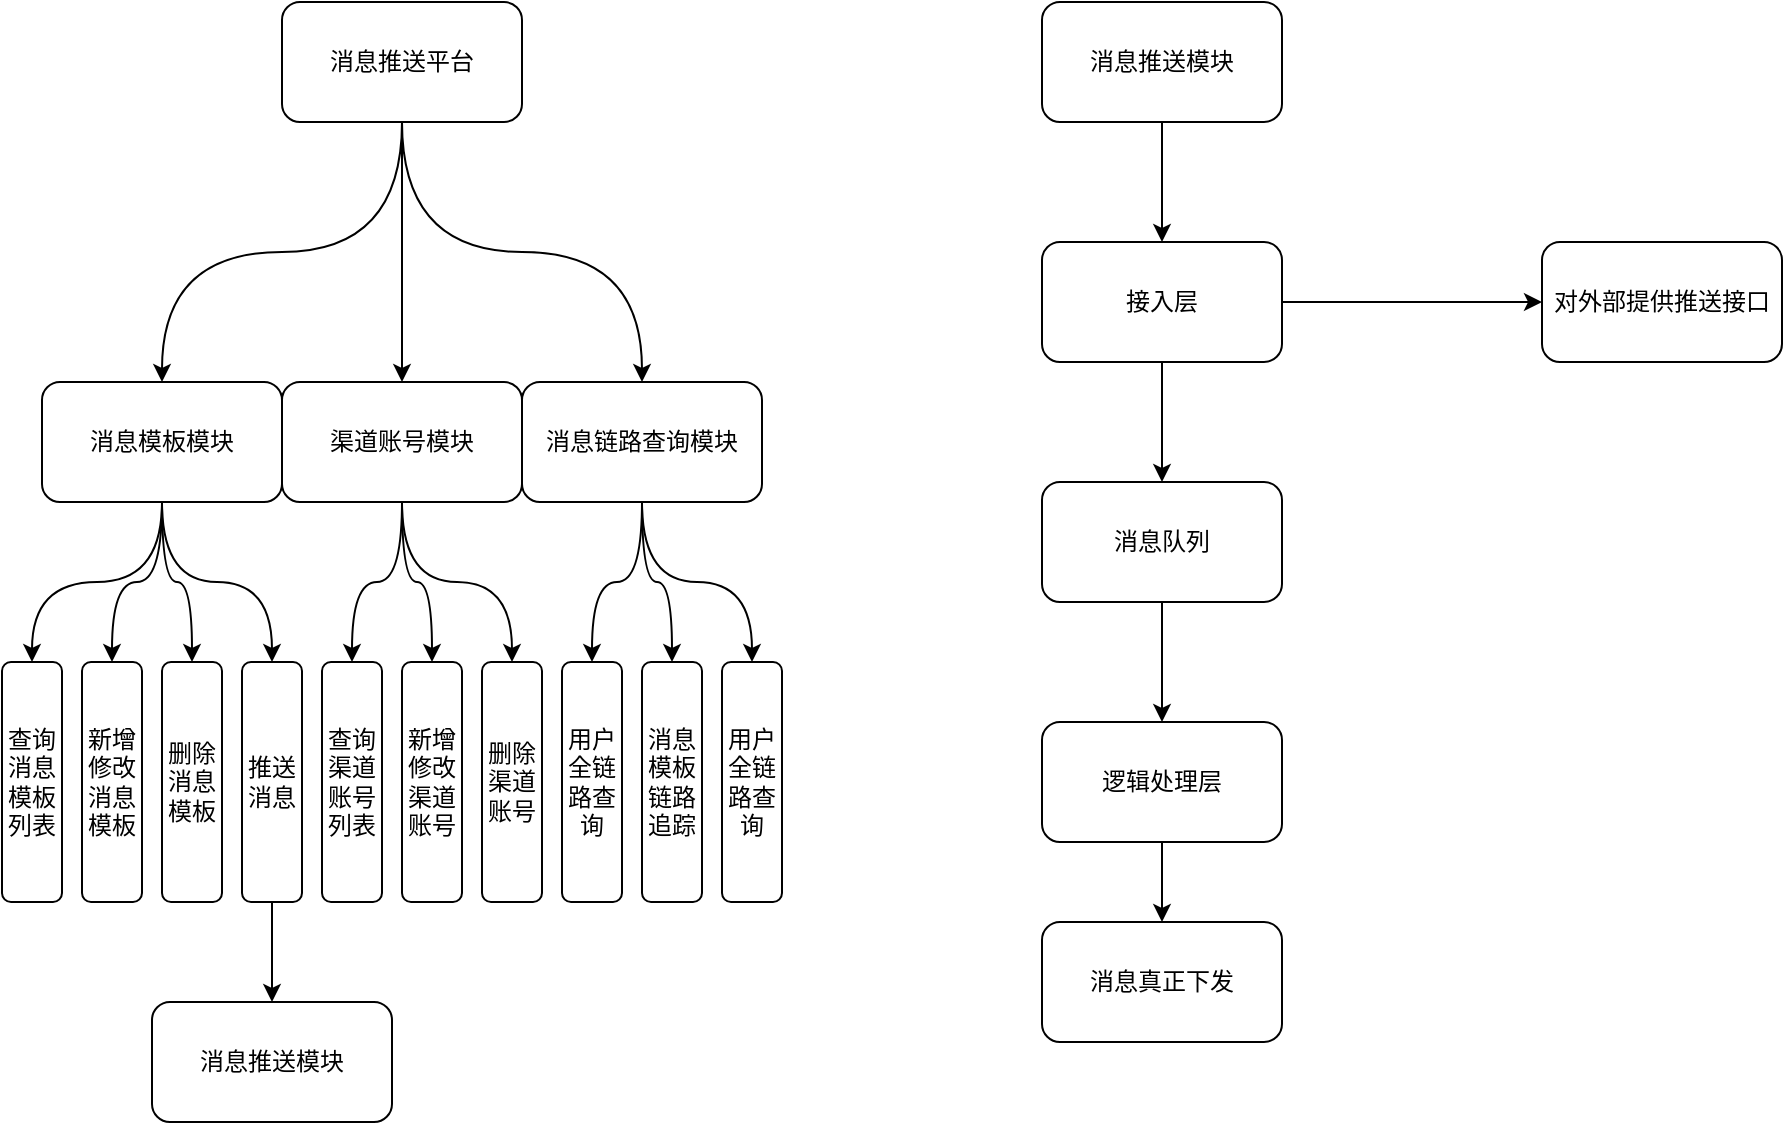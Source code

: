 <mxfile version="21.3.0" type="github">
  <diagram name="第 1 页" id="jk-R8cC18qzZbHOJqEW3">
    <mxGraphModel dx="1395" dy="927" grid="1" gridSize="10" guides="1" tooltips="1" connect="1" arrows="1" fold="1" page="1" pageScale="1" pageWidth="1169" pageHeight="827" math="0" shadow="0">
      <root>
        <mxCell id="0" />
        <mxCell id="1" parent="0" />
        <mxCell id="RGTXVKNauoMagb4iy2KB-5" style="edgeStyle=orthogonalEdgeStyle;orthogonalLoop=1;jettySize=auto;html=1;entryX=0.5;entryY=0;entryDx=0;entryDy=0;curved=1;" edge="1" parent="1" source="RGTXVKNauoMagb4iy2KB-4" target="RGTXVKNauoMagb4iy2KB-6">
          <mxGeometry relative="1" as="geometry">
            <mxPoint x="380" y="210" as="targetPoint" />
          </mxGeometry>
        </mxCell>
        <mxCell id="RGTXVKNauoMagb4iy2KB-7" style="edgeStyle=orthogonalEdgeStyle;orthogonalLoop=1;jettySize=auto;html=1;entryX=0.5;entryY=0;entryDx=0;entryDy=0;curved=1;" edge="1" parent="1" source="RGTXVKNauoMagb4iy2KB-4" target="RGTXVKNauoMagb4iy2KB-8">
          <mxGeometry relative="1" as="geometry">
            <mxPoint x="380" y="240" as="targetPoint" />
          </mxGeometry>
        </mxCell>
        <mxCell id="RGTXVKNauoMagb4iy2KB-10" style="edgeStyle=orthogonalEdgeStyle;orthogonalLoop=1;jettySize=auto;html=1;entryX=0.5;entryY=0;entryDx=0;entryDy=0;curved=1;" edge="1" parent="1" source="RGTXVKNauoMagb4iy2KB-4" target="RGTXVKNauoMagb4iy2KB-11">
          <mxGeometry relative="1" as="geometry">
            <mxPoint x="420" y="280" as="targetPoint" />
          </mxGeometry>
        </mxCell>
        <mxCell id="RGTXVKNauoMagb4iy2KB-4" value="消息推送平台" style="rounded=1;whiteSpace=wrap;html=1;" vertex="1" parent="1">
          <mxGeometry x="320" y="60" width="120" height="60" as="geometry" />
        </mxCell>
        <mxCell id="RGTXVKNauoMagb4iy2KB-12" style="edgeStyle=orthogonalEdgeStyle;orthogonalLoop=1;jettySize=auto;html=1;entryX=0.5;entryY=0;entryDx=0;entryDy=0;curved=1;" edge="1" parent="1" source="RGTXVKNauoMagb4iy2KB-6" target="RGTXVKNauoMagb4iy2KB-13">
          <mxGeometry relative="1" as="geometry">
            <mxPoint x="200" y="410" as="targetPoint" />
          </mxGeometry>
        </mxCell>
        <mxCell id="RGTXVKNauoMagb4iy2KB-14" style="edgeStyle=orthogonalEdgeStyle;orthogonalLoop=1;jettySize=auto;html=1;entryX=0.5;entryY=0;entryDx=0;entryDy=0;curved=1;" edge="1" parent="1" source="RGTXVKNauoMagb4iy2KB-6" target="RGTXVKNauoMagb4iy2KB-15">
          <mxGeometry relative="1" as="geometry">
            <mxPoint x="260" y="390" as="targetPoint" />
          </mxGeometry>
        </mxCell>
        <mxCell id="RGTXVKNauoMagb4iy2KB-18" style="edgeStyle=orthogonalEdgeStyle;orthogonalLoop=1;jettySize=auto;html=1;entryX=0.5;entryY=0;entryDx=0;entryDy=0;curved=1;" edge="1" parent="1" source="RGTXVKNauoMagb4iy2KB-6" target="RGTXVKNauoMagb4iy2KB-16">
          <mxGeometry relative="1" as="geometry" />
        </mxCell>
        <mxCell id="RGTXVKNauoMagb4iy2KB-19" style="edgeStyle=orthogonalEdgeStyle;orthogonalLoop=1;jettySize=auto;html=1;entryX=0.5;entryY=0;entryDx=0;entryDy=0;curved=1;" edge="1" parent="1" source="RGTXVKNauoMagb4iy2KB-6" target="RGTXVKNauoMagb4iy2KB-17">
          <mxGeometry relative="1" as="geometry" />
        </mxCell>
        <mxCell id="RGTXVKNauoMagb4iy2KB-6" value="消息模板模块" style="rounded=1;whiteSpace=wrap;html=1;" vertex="1" parent="1">
          <mxGeometry x="200" y="250" width="120" height="60" as="geometry" />
        </mxCell>
        <mxCell id="RGTXVKNauoMagb4iy2KB-8" value="渠道账号模块" style="rounded=1;whiteSpace=wrap;html=1;" vertex="1" parent="1">
          <mxGeometry x="320" y="250" width="120" height="60" as="geometry" />
        </mxCell>
        <mxCell id="RGTXVKNauoMagb4iy2KB-31" style="edgeStyle=orthogonalEdgeStyle;orthogonalLoop=1;jettySize=auto;html=1;entryX=0.5;entryY=0;entryDx=0;entryDy=0;curved=1;" edge="1" parent="1" source="RGTXVKNauoMagb4iy2KB-11" target="RGTXVKNauoMagb4iy2KB-34">
          <mxGeometry relative="1" as="geometry">
            <mxPoint x="470" y="390" as="targetPoint" />
          </mxGeometry>
        </mxCell>
        <mxCell id="RGTXVKNauoMagb4iy2KB-32" style="edgeStyle=orthogonalEdgeStyle;orthogonalLoop=1;jettySize=auto;html=1;entryX=0.5;entryY=0;entryDx=0;entryDy=0;curved=1;" edge="1" parent="1" source="RGTXVKNauoMagb4iy2KB-11" target="RGTXVKNauoMagb4iy2KB-35">
          <mxGeometry relative="1" as="geometry">
            <mxPoint x="510" y="390" as="targetPoint" />
          </mxGeometry>
        </mxCell>
        <mxCell id="RGTXVKNauoMagb4iy2KB-33" style="edgeStyle=orthogonalEdgeStyle;orthogonalLoop=1;jettySize=auto;html=1;entryX=0.5;entryY=0;entryDx=0;entryDy=0;curved=1;" edge="1" parent="1" source="RGTXVKNauoMagb4iy2KB-11" target="RGTXVKNauoMagb4iy2KB-36">
          <mxGeometry relative="1" as="geometry">
            <mxPoint x="550" y="390" as="targetPoint" />
          </mxGeometry>
        </mxCell>
        <mxCell id="RGTXVKNauoMagb4iy2KB-11" value="消息链路查询模块" style="rounded=1;whiteSpace=wrap;html=1;" vertex="1" parent="1">
          <mxGeometry x="440" y="250" width="120" height="60" as="geometry" />
        </mxCell>
        <mxCell id="RGTXVKNauoMagb4iy2KB-13" value="查询消息模板列表" style="rounded=1;whiteSpace=wrap;html=1;" vertex="1" parent="1">
          <mxGeometry x="180" y="390" width="30" height="120" as="geometry" />
        </mxCell>
        <mxCell id="RGTXVKNauoMagb4iy2KB-15" value="新增修改消息模板" style="rounded=1;whiteSpace=wrap;html=1;" vertex="1" parent="1">
          <mxGeometry x="220" y="390" width="30" height="120" as="geometry" />
        </mxCell>
        <mxCell id="RGTXVKNauoMagb4iy2KB-16" value="删除消息模板" style="rounded=1;whiteSpace=wrap;html=1;" vertex="1" parent="1">
          <mxGeometry x="260" y="390" width="30" height="120" as="geometry" />
        </mxCell>
        <mxCell id="RGTXVKNauoMagb4iy2KB-29" style="edgeStyle=orthogonalEdgeStyle;rounded=0;orthogonalLoop=1;jettySize=auto;html=1;entryX=0.5;entryY=0;entryDx=0;entryDy=0;" edge="1" parent="1" source="RGTXVKNauoMagb4iy2KB-17" target="RGTXVKNauoMagb4iy2KB-30">
          <mxGeometry relative="1" as="geometry">
            <mxPoint x="315" y="620" as="targetPoint" />
          </mxGeometry>
        </mxCell>
        <mxCell id="RGTXVKNauoMagb4iy2KB-17" value="推送消息" style="rounded=1;whiteSpace=wrap;html=1;" vertex="1" parent="1">
          <mxGeometry x="300" y="390" width="30" height="120" as="geometry" />
        </mxCell>
        <mxCell id="RGTXVKNauoMagb4iy2KB-21" style="edgeStyle=orthogonalEdgeStyle;orthogonalLoop=1;jettySize=auto;html=1;entryX=0.5;entryY=0;entryDx=0;entryDy=0;curved=1;exitX=0.5;exitY=1;exitDx=0;exitDy=0;" edge="1" parent="1" target="RGTXVKNauoMagb4iy2KB-25" source="RGTXVKNauoMagb4iy2KB-8">
          <mxGeometry relative="1" as="geometry">
            <mxPoint x="380" y="460" as="targetPoint" />
            <mxPoint x="440" y="360" as="sourcePoint" />
          </mxGeometry>
        </mxCell>
        <mxCell id="RGTXVKNauoMagb4iy2KB-22" style="edgeStyle=orthogonalEdgeStyle;orthogonalLoop=1;jettySize=auto;html=1;entryX=0.5;entryY=0;entryDx=0;entryDy=0;curved=1;exitX=0.5;exitY=1;exitDx=0;exitDy=0;" edge="1" parent="1" target="RGTXVKNauoMagb4iy2KB-26" source="RGTXVKNauoMagb4iy2KB-8">
          <mxGeometry relative="1" as="geometry">
            <mxPoint x="440" y="440" as="targetPoint" />
            <mxPoint x="440" y="360" as="sourcePoint" />
          </mxGeometry>
        </mxCell>
        <mxCell id="RGTXVKNauoMagb4iy2KB-23" style="edgeStyle=orthogonalEdgeStyle;orthogonalLoop=1;jettySize=auto;html=1;entryX=0.5;entryY=0;entryDx=0;entryDy=0;curved=1;exitX=0.5;exitY=1;exitDx=0;exitDy=0;" edge="1" parent="1" target="RGTXVKNauoMagb4iy2KB-27" source="RGTXVKNauoMagb4iy2KB-8">
          <mxGeometry relative="1" as="geometry">
            <mxPoint x="440" y="360" as="sourcePoint" />
          </mxGeometry>
        </mxCell>
        <mxCell id="RGTXVKNauoMagb4iy2KB-25" value="查询渠道账号列表" style="rounded=1;whiteSpace=wrap;html=1;" vertex="1" parent="1">
          <mxGeometry x="340" y="390" width="30" height="120" as="geometry" />
        </mxCell>
        <mxCell id="RGTXVKNauoMagb4iy2KB-26" value="新增修改渠道账号" style="rounded=1;whiteSpace=wrap;html=1;" vertex="1" parent="1">
          <mxGeometry x="380" y="390" width="30" height="120" as="geometry" />
        </mxCell>
        <mxCell id="RGTXVKNauoMagb4iy2KB-27" value="删除渠道账号" style="rounded=1;whiteSpace=wrap;html=1;" vertex="1" parent="1">
          <mxGeometry x="420" y="390" width="30" height="120" as="geometry" />
        </mxCell>
        <mxCell id="RGTXVKNauoMagb4iy2KB-30" value="消息推送模块" style="rounded=1;whiteSpace=wrap;html=1;" vertex="1" parent="1">
          <mxGeometry x="255" y="560" width="120" height="60" as="geometry" />
        </mxCell>
        <mxCell id="RGTXVKNauoMagb4iy2KB-34" value="用户全链路查询" style="rounded=1;whiteSpace=wrap;html=1;" vertex="1" parent="1">
          <mxGeometry x="460" y="390" width="30" height="120" as="geometry" />
        </mxCell>
        <mxCell id="RGTXVKNauoMagb4iy2KB-35" value="消息模板链路追踪" style="rounded=1;whiteSpace=wrap;html=1;" vertex="1" parent="1">
          <mxGeometry x="500" y="390" width="30" height="120" as="geometry" />
        </mxCell>
        <mxCell id="RGTXVKNauoMagb4iy2KB-36" value="用户全链路查询" style="rounded=1;whiteSpace=wrap;html=1;" vertex="1" parent="1">
          <mxGeometry x="540" y="390" width="30" height="120" as="geometry" />
        </mxCell>
        <mxCell id="RGTXVKNauoMagb4iy2KB-38" style="edgeStyle=orthogonalEdgeStyle;rounded=0;orthogonalLoop=1;jettySize=auto;html=1;entryX=0.5;entryY=0;entryDx=0;entryDy=0;" edge="1" parent="1" source="RGTXVKNauoMagb4iy2KB-37" target="RGTXVKNauoMagb4iy2KB-39">
          <mxGeometry relative="1" as="geometry">
            <mxPoint x="760" y="180" as="targetPoint" />
          </mxGeometry>
        </mxCell>
        <mxCell id="RGTXVKNauoMagb4iy2KB-37" value="消息推送模块" style="rounded=1;whiteSpace=wrap;html=1;" vertex="1" parent="1">
          <mxGeometry x="700" y="60" width="120" height="60" as="geometry" />
        </mxCell>
        <mxCell id="RGTXVKNauoMagb4iy2KB-40" style="edgeStyle=orthogonalEdgeStyle;rounded=0;orthogonalLoop=1;jettySize=auto;html=1;entryX=0;entryY=0.5;entryDx=0;entryDy=0;" edge="1" parent="1" source="RGTXVKNauoMagb4iy2KB-39" target="RGTXVKNauoMagb4iy2KB-41">
          <mxGeometry relative="1" as="geometry">
            <mxPoint x="940" y="210" as="targetPoint" />
          </mxGeometry>
        </mxCell>
        <mxCell id="RGTXVKNauoMagb4iy2KB-42" style="edgeStyle=orthogonalEdgeStyle;rounded=0;orthogonalLoop=1;jettySize=auto;html=1;entryX=0.5;entryY=0;entryDx=0;entryDy=0;" edge="1" parent="1" source="RGTXVKNauoMagb4iy2KB-39" target="RGTXVKNauoMagb4iy2KB-43">
          <mxGeometry relative="1" as="geometry">
            <mxPoint x="760" y="300" as="targetPoint" />
          </mxGeometry>
        </mxCell>
        <mxCell id="RGTXVKNauoMagb4iy2KB-39" value="接入层" style="rounded=1;whiteSpace=wrap;html=1;" vertex="1" parent="1">
          <mxGeometry x="700" y="180" width="120" height="60" as="geometry" />
        </mxCell>
        <mxCell id="RGTXVKNauoMagb4iy2KB-41" value="对外部提供推送接口" style="rounded=1;whiteSpace=wrap;html=1;" vertex="1" parent="1">
          <mxGeometry x="950" y="180" width="120" height="60" as="geometry" />
        </mxCell>
        <mxCell id="RGTXVKNauoMagb4iy2KB-44" style="edgeStyle=orthogonalEdgeStyle;rounded=0;orthogonalLoop=1;jettySize=auto;html=1;entryX=0.5;entryY=0;entryDx=0;entryDy=0;" edge="1" parent="1" source="RGTXVKNauoMagb4iy2KB-43" target="RGTXVKNauoMagb4iy2KB-45">
          <mxGeometry relative="1" as="geometry">
            <mxPoint x="760" y="410" as="targetPoint" />
          </mxGeometry>
        </mxCell>
        <mxCell id="RGTXVKNauoMagb4iy2KB-43" value="消息队列" style="rounded=1;whiteSpace=wrap;html=1;" vertex="1" parent="1">
          <mxGeometry x="700" y="300" width="120" height="60" as="geometry" />
        </mxCell>
        <mxCell id="RGTXVKNauoMagb4iy2KB-46" style="edgeStyle=orthogonalEdgeStyle;rounded=0;orthogonalLoop=1;jettySize=auto;html=1;entryX=0.5;entryY=0;entryDx=0;entryDy=0;" edge="1" parent="1" source="RGTXVKNauoMagb4iy2KB-45" target="RGTXVKNauoMagb4iy2KB-47">
          <mxGeometry relative="1" as="geometry">
            <mxPoint x="760" y="520" as="targetPoint" />
          </mxGeometry>
        </mxCell>
        <mxCell id="RGTXVKNauoMagb4iy2KB-45" value="逻辑处理层" style="rounded=1;whiteSpace=wrap;html=1;" vertex="1" parent="1">
          <mxGeometry x="700" y="420" width="120" height="60" as="geometry" />
        </mxCell>
        <mxCell id="RGTXVKNauoMagb4iy2KB-47" value="消息真正下发" style="rounded=1;whiteSpace=wrap;html=1;" vertex="1" parent="1">
          <mxGeometry x="700" y="520" width="120" height="60" as="geometry" />
        </mxCell>
      </root>
    </mxGraphModel>
  </diagram>
</mxfile>
